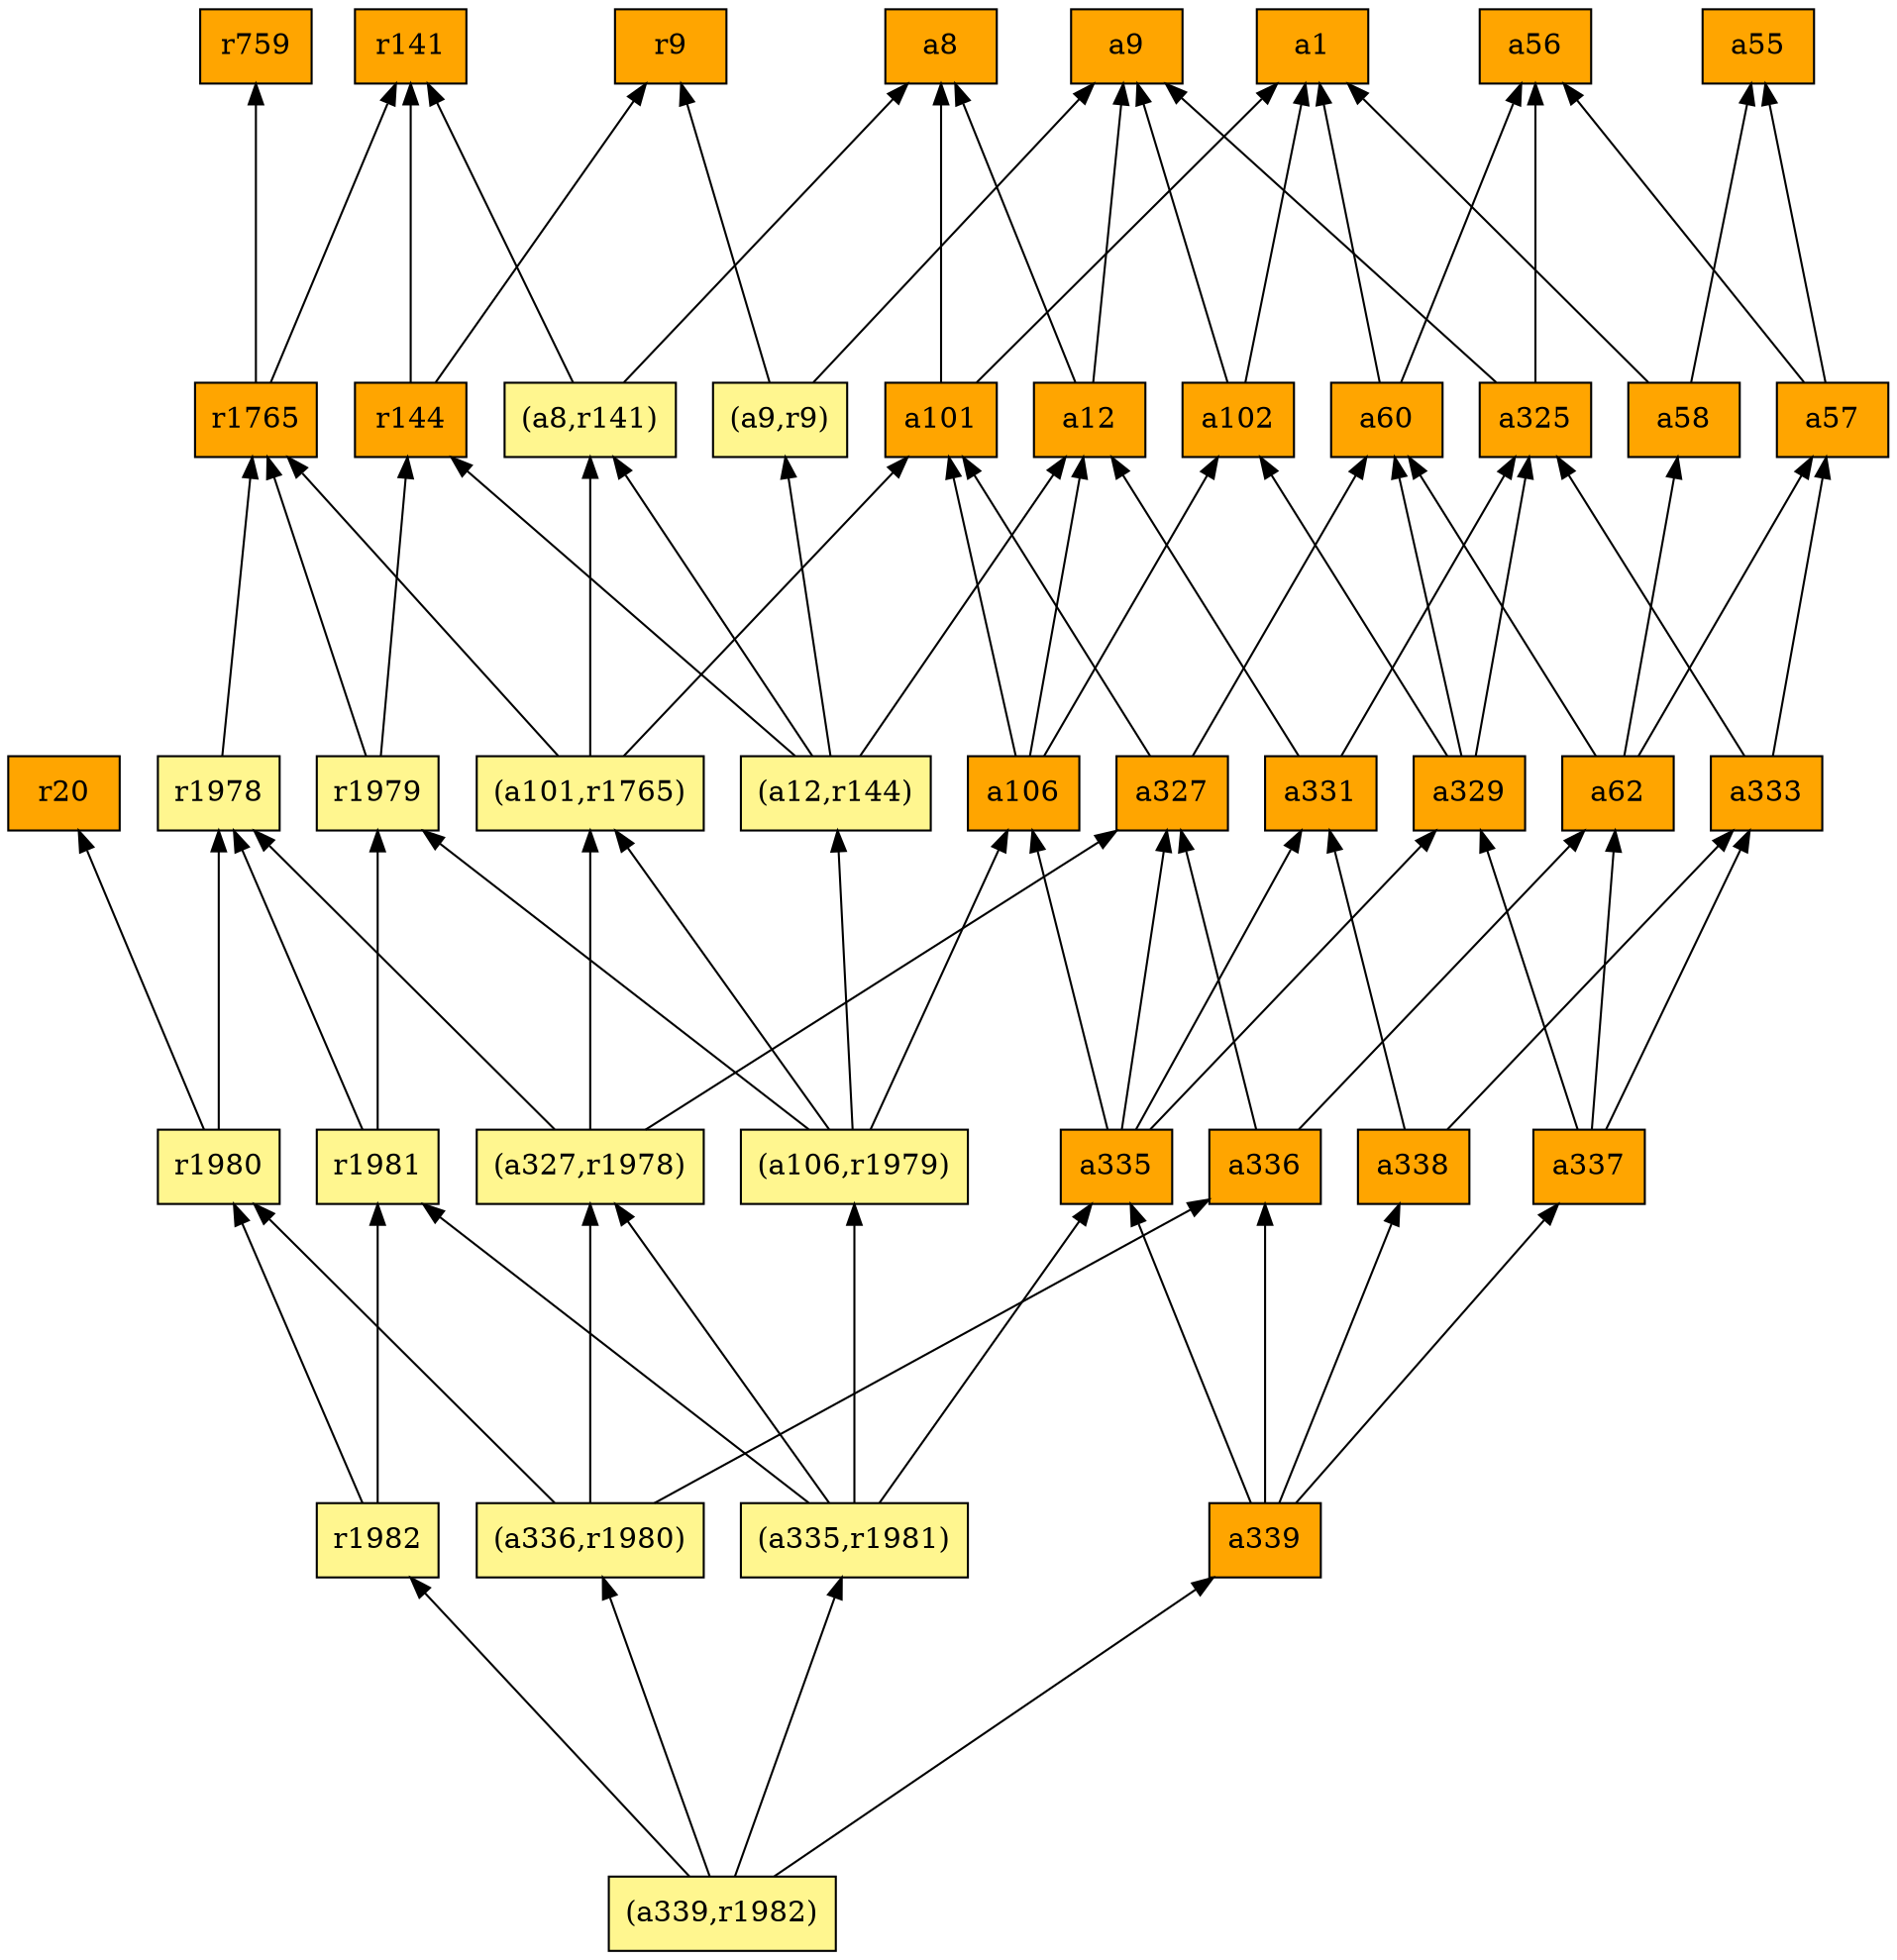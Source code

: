 digraph G {
rankdir=BT;ranksep="2.0";
"(a9,r9)" [shape=record,fillcolor=khaki1,style=filled,label="{(a9,r9)}"];
"r1765" [shape=record,fillcolor=orange,style=filled,label="{r1765}"];
"r141" [shape=record,fillcolor=orange,style=filled,label="{r141}"];
"a8" [shape=record,fillcolor=orange,style=filled,label="{a8}"];
"(a335,r1981)" [shape=record,fillcolor=khaki1,style=filled,label="{(a335,r1981)}"];
"(a106,r1979)" [shape=record,fillcolor=khaki1,style=filled,label="{(a106,r1979)}"];
"a329" [shape=record,fillcolor=orange,style=filled,label="{a329}"];
"a57" [shape=record,fillcolor=orange,style=filled,label="{a57}"];
"r1981" [shape=record,fillcolor=khaki1,style=filled,label="{r1981}"];
"r1979" [shape=record,fillcolor=khaki1,style=filled,label="{r1979}"];
"(a101,r1765)" [shape=record,fillcolor=khaki1,style=filled,label="{(a101,r1765)}"];
"a331" [shape=record,fillcolor=orange,style=filled,label="{a331}"];
"r1978" [shape=record,fillcolor=khaki1,style=filled,label="{r1978}"];
"a337" [shape=record,fillcolor=orange,style=filled,label="{a337}"];
"r9" [shape=record,fillcolor=orange,style=filled,label="{r9}"];
"a62" [shape=record,fillcolor=orange,style=filled,label="{a62}"];
"a338" [shape=record,fillcolor=orange,style=filled,label="{a338}"];
"a102" [shape=record,fillcolor=orange,style=filled,label="{a102}"];
"a55" [shape=record,fillcolor=orange,style=filled,label="{a55}"];
"a336" [shape=record,fillcolor=orange,style=filled,label="{a336}"];
"a9" [shape=record,fillcolor=orange,style=filled,label="{a9}"];
"r144" [shape=record,fillcolor=orange,style=filled,label="{r144}"];
"a339" [shape=record,fillcolor=orange,style=filled,label="{a339}"];
"(a327,r1978)" [shape=record,fillcolor=khaki1,style=filled,label="{(a327,r1978)}"];
"a335" [shape=record,fillcolor=orange,style=filled,label="{a335}"];
"a58" [shape=record,fillcolor=orange,style=filled,label="{a58}"];
"r1980" [shape=record,fillcolor=khaki1,style=filled,label="{r1980}"];
"a106" [shape=record,fillcolor=orange,style=filled,label="{a106}"];
"a56" [shape=record,fillcolor=orange,style=filled,label="{a56}"];
"(a8,r141)" [shape=record,fillcolor=khaki1,style=filled,label="{(a8,r141)}"];
"a333" [shape=record,fillcolor=orange,style=filled,label="{a333}"];
"r759" [shape=record,fillcolor=orange,style=filled,label="{r759}"];
"r1982" [shape=record,fillcolor=khaki1,style=filled,label="{r1982}"];
"a101" [shape=record,fillcolor=orange,style=filled,label="{a101}"];
"a1" [shape=record,fillcolor=orange,style=filled,label="{a1}"];
"a325" [shape=record,fillcolor=orange,style=filled,label="{a325}"];
"(a12,r144)" [shape=record,fillcolor=khaki1,style=filled,label="{(a12,r144)}"];
"a60" [shape=record,fillcolor=orange,style=filled,label="{a60}"];
"r20" [shape=record,fillcolor=orange,style=filled,label="{r20}"];
"a327" [shape=record,fillcolor=orange,style=filled,label="{a327}"];
"a12" [shape=record,fillcolor=orange,style=filled,label="{a12}"];
"(a336,r1980)" [shape=record,fillcolor=khaki1,style=filled,label="{(a336,r1980)}"];
"(a339,r1982)" [shape=record,fillcolor=khaki1,style=filled,label="{(a339,r1982)}"];
"(a9,r9)" -> "r9"
"(a9,r9)" -> "a9"
"r1765" -> "r759"
"r1765" -> "r141"
"(a335,r1981)" -> "a335"
"(a335,r1981)" -> "(a106,r1979)"
"(a335,r1981)" -> "r1981"
"(a335,r1981)" -> "(a327,r1978)"
"(a106,r1979)" -> "a106"
"(a106,r1979)" -> "(a12,r144)"
"(a106,r1979)" -> "r1979"
"(a106,r1979)" -> "(a101,r1765)"
"a329" -> "a102"
"a329" -> "a325"
"a329" -> "a60"
"a57" -> "a56"
"a57" -> "a55"
"r1981" -> "r1979"
"r1981" -> "r1978"
"r1979" -> "r1765"
"r1979" -> "r144"
"(a101,r1765)" -> "r1765"
"(a101,r1765)" -> "a101"
"(a101,r1765)" -> "(a8,r141)"
"a331" -> "a325"
"a331" -> "a12"
"r1978" -> "r1765"
"a337" -> "a329"
"a337" -> "a333"
"a337" -> "a62"
"a62" -> "a58"
"a62" -> "a60"
"a62" -> "a57"
"a338" -> "a331"
"a338" -> "a333"
"a102" -> "a1"
"a102" -> "a9"
"a336" -> "a327"
"a336" -> "a62"
"r144" -> "r9"
"r144" -> "r141"
"a339" -> "a337"
"a339" -> "a338"
"a339" -> "a336"
"a339" -> "a335"
"(a327,r1978)" -> "r1978"
"(a327,r1978)" -> "a327"
"(a327,r1978)" -> "(a101,r1765)"
"a335" -> "a106"
"a335" -> "a329"
"a335" -> "a331"
"a335" -> "a327"
"a58" -> "a1"
"a58" -> "a55"
"r1980" -> "r1978"
"r1980" -> "r20"
"a106" -> "a102"
"a106" -> "a12"
"a106" -> "a101"
"(a8,r141)" -> "r141"
"(a8,r141)" -> "a8"
"a333" -> "a325"
"a333" -> "a57"
"r1982" -> "r1980"
"r1982" -> "r1981"
"a101" -> "a1"
"a101" -> "a8"
"a325" -> "a56"
"a325" -> "a9"
"(a12,r144)" -> "(a9,r9)"
"(a12,r144)" -> "(a8,r141)"
"(a12,r144)" -> "r144"
"(a12,r144)" -> "a12"
"a60" -> "a1"
"a60" -> "a56"
"a327" -> "a60"
"a327" -> "a101"
"a12" -> "a8"
"a12" -> "a9"
"(a336,r1980)" -> "r1980"
"(a336,r1980)" -> "a336"
"(a336,r1980)" -> "(a327,r1978)"
"(a339,r1982)" -> "(a335,r1981)"
"(a339,r1982)" -> "(a336,r1980)"
"(a339,r1982)" -> "a339"
"(a339,r1982)" -> "r1982"
}
